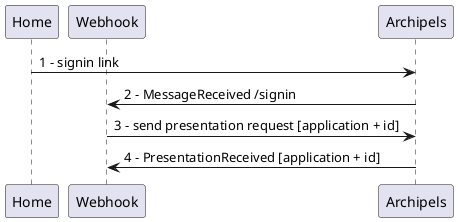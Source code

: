 @startuml
participant Home
participant Webhook
participant Archipels
Home -> Archipels : 1 - signin link
Archipels -> Webhook: 2 - MessageReceived /signin
Webhook -> Archipels: 3 - send presentation request [application + id]
Archipels -> Webhook: 4 - PresentationReceived [application + id]
@enduml